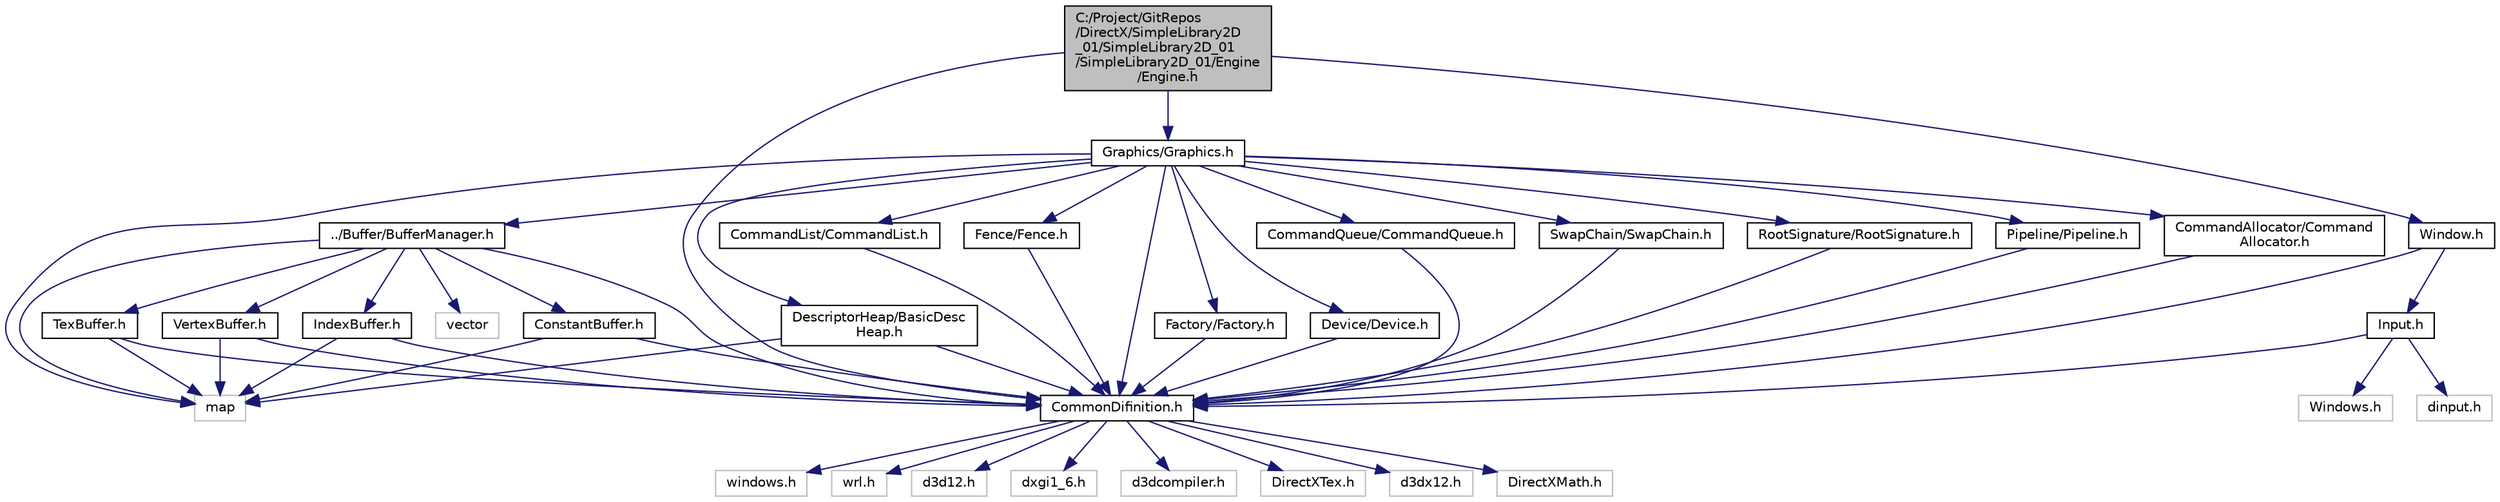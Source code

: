 digraph "C:/Project/GitRepos/DirectX/SimpleLibrary2D_01/SimpleLibrary2D_01/SimpleLibrary2D_01/Engine/Engine.h"
{
 // LATEX_PDF_SIZE
  edge [fontname="Helvetica",fontsize="10",labelfontname="Helvetica",labelfontsize="10"];
  node [fontname="Helvetica",fontsize="10",shape=record];
  Node1 [label="C:/Project/GitRepos\l/DirectX/SimpleLibrary2D\l_01/SimpleLibrary2D_01\l/SimpleLibrary2D_01/Engine\l/Engine.h",height=0.2,width=0.4,color="black", fillcolor="grey75", style="filled", fontcolor="black",tooltip="エンジンクラスの宣言"];
  Node1 -> Node2 [color="midnightblue",fontsize="10",style="solid"];
  Node2 [label="CommonDifinition.h",height=0.2,width=0.4,color="black", fillcolor="white", style="filled",URL="$_common_difinition_8h.html",tooltip=" "];
  Node2 -> Node3 [color="midnightblue",fontsize="10",style="solid"];
  Node3 [label="windows.h",height=0.2,width=0.4,color="grey75", fillcolor="white", style="filled",tooltip=" "];
  Node2 -> Node4 [color="midnightblue",fontsize="10",style="solid"];
  Node4 [label="wrl.h",height=0.2,width=0.4,color="grey75", fillcolor="white", style="filled",tooltip=" "];
  Node2 -> Node5 [color="midnightblue",fontsize="10",style="solid"];
  Node5 [label="d3d12.h",height=0.2,width=0.4,color="grey75", fillcolor="white", style="filled",tooltip=" "];
  Node2 -> Node6 [color="midnightblue",fontsize="10",style="solid"];
  Node6 [label="dxgi1_6.h",height=0.2,width=0.4,color="grey75", fillcolor="white", style="filled",tooltip=" "];
  Node2 -> Node7 [color="midnightblue",fontsize="10",style="solid"];
  Node7 [label="d3dcompiler.h",height=0.2,width=0.4,color="grey75", fillcolor="white", style="filled",tooltip=" "];
  Node2 -> Node8 [color="midnightblue",fontsize="10",style="solid"];
  Node8 [label="DirectXTex.h",height=0.2,width=0.4,color="grey75", fillcolor="white", style="filled",tooltip=" "];
  Node2 -> Node9 [color="midnightblue",fontsize="10",style="solid"];
  Node9 [label="d3dx12.h",height=0.2,width=0.4,color="grey75", fillcolor="white", style="filled",tooltip=" "];
  Node2 -> Node10 [color="midnightblue",fontsize="10",style="solid"];
  Node10 [label="DirectXMath.h",height=0.2,width=0.4,color="grey75", fillcolor="white", style="filled",tooltip=" "];
  Node1 -> Node11 [color="midnightblue",fontsize="10",style="solid"];
  Node11 [label="Graphics/Graphics.h",height=0.2,width=0.4,color="black", fillcolor="white", style="filled",URL="$_graphics_8h.html",tooltip=" "];
  Node11 -> Node12 [color="midnightblue",fontsize="10",style="solid"];
  Node12 [label="map",height=0.2,width=0.4,color="grey75", fillcolor="white", style="filled",tooltip=" "];
  Node11 -> Node2 [color="midnightblue",fontsize="10",style="solid"];
  Node11 -> Node13 [color="midnightblue",fontsize="10",style="solid"];
  Node13 [label="../Buffer/BufferManager.h",height=0.2,width=0.4,color="black", fillcolor="white", style="filled",URL="$_buffer_manager_8h.html",tooltip=" "];
  Node13 -> Node12 [color="midnightblue",fontsize="10",style="solid"];
  Node13 -> Node14 [color="midnightblue",fontsize="10",style="solid"];
  Node14 [label="vector",height=0.2,width=0.4,color="grey75", fillcolor="white", style="filled",tooltip=" "];
  Node13 -> Node2 [color="midnightblue",fontsize="10",style="solid"];
  Node13 -> Node15 [color="midnightblue",fontsize="10",style="solid"];
  Node15 [label="VertexBuffer.h",height=0.2,width=0.4,color="black", fillcolor="white", style="filled",URL="$_vertex_buffer_8h.html",tooltip="頂点バッファクラスの宣言"];
  Node15 -> Node12 [color="midnightblue",fontsize="10",style="solid"];
  Node15 -> Node2 [color="midnightblue",fontsize="10",style="solid"];
  Node13 -> Node16 [color="midnightblue",fontsize="10",style="solid"];
  Node16 [label="IndexBuffer.h",height=0.2,width=0.4,color="black", fillcolor="white", style="filled",URL="$_index_buffer_8h.html",tooltip="インデックスバッファークラスの宣言"];
  Node16 -> Node12 [color="midnightblue",fontsize="10",style="solid"];
  Node16 -> Node2 [color="midnightblue",fontsize="10",style="solid"];
  Node13 -> Node17 [color="midnightblue",fontsize="10",style="solid"];
  Node17 [label="TexBuffer.h",height=0.2,width=0.4,color="black", fillcolor="white", style="filled",URL="$_tex_buffer_8h.html",tooltip="テクスチャバッファークラスの宣言"];
  Node17 -> Node12 [color="midnightblue",fontsize="10",style="solid"];
  Node17 -> Node2 [color="midnightblue",fontsize="10",style="solid"];
  Node13 -> Node18 [color="midnightblue",fontsize="10",style="solid"];
  Node18 [label="ConstantBuffer.h",height=0.2,width=0.4,color="black", fillcolor="white", style="filled",URL="$_constant_buffer_8h.html",tooltip="コンスタントバッファークラスの宣言"];
  Node18 -> Node12 [color="midnightblue",fontsize="10",style="solid"];
  Node18 -> Node2 [color="midnightblue",fontsize="10",style="solid"];
  Node11 -> Node19 [color="midnightblue",fontsize="10",style="solid"];
  Node19 [label="Factory/Factory.h",height=0.2,width=0.4,color="black", fillcolor="white", style="filled",URL="$_factory_8h.html",tooltip=" "];
  Node19 -> Node2 [color="midnightblue",fontsize="10",style="solid"];
  Node11 -> Node20 [color="midnightblue",fontsize="10",style="solid"];
  Node20 [label="Device/Device.h",height=0.2,width=0.4,color="black", fillcolor="white", style="filled",URL="$_device_8h.html",tooltip=" "];
  Node20 -> Node2 [color="midnightblue",fontsize="10",style="solid"];
  Node11 -> Node21 [color="midnightblue",fontsize="10",style="solid"];
  Node21 [label="CommandQueue/CommandQueue.h",height=0.2,width=0.4,color="black", fillcolor="white", style="filled",URL="$_command_queue_8h.html",tooltip=" "];
  Node21 -> Node2 [color="midnightblue",fontsize="10",style="solid"];
  Node11 -> Node22 [color="midnightblue",fontsize="10",style="solid"];
  Node22 [label="SwapChain/SwapChain.h",height=0.2,width=0.4,color="black", fillcolor="white", style="filled",URL="$_swap_chain_8h.html",tooltip=" "];
  Node22 -> Node2 [color="midnightblue",fontsize="10",style="solid"];
  Node11 -> Node23 [color="midnightblue",fontsize="10",style="solid"];
  Node23 [label="RootSignature/RootSignature.h",height=0.2,width=0.4,color="black", fillcolor="white", style="filled",URL="$_root_signature_8h.html",tooltip=" "];
  Node23 -> Node2 [color="midnightblue",fontsize="10",style="solid"];
  Node11 -> Node24 [color="midnightblue",fontsize="10",style="solid"];
  Node24 [label="Pipeline/Pipeline.h",height=0.2,width=0.4,color="black", fillcolor="white", style="filled",URL="$_pipeline_8h.html",tooltip=" "];
  Node24 -> Node2 [color="midnightblue",fontsize="10",style="solid"];
  Node11 -> Node25 [color="midnightblue",fontsize="10",style="solid"];
  Node25 [label="CommandAllocator/Command\lAllocator.h",height=0.2,width=0.4,color="black", fillcolor="white", style="filled",URL="$_command_allocator_8h.html",tooltip=" "];
  Node25 -> Node2 [color="midnightblue",fontsize="10",style="solid"];
  Node11 -> Node26 [color="midnightblue",fontsize="10",style="solid"];
  Node26 [label="CommandList/CommandList.h",height=0.2,width=0.4,color="black", fillcolor="white", style="filled",URL="$_command_list_8h.html",tooltip=" "];
  Node26 -> Node2 [color="midnightblue",fontsize="10",style="solid"];
  Node11 -> Node27 [color="midnightblue",fontsize="10",style="solid"];
  Node27 [label="Fence/Fence.h",height=0.2,width=0.4,color="black", fillcolor="white", style="filled",URL="$_fence_8h.html",tooltip=" "];
  Node27 -> Node2 [color="midnightblue",fontsize="10",style="solid"];
  Node11 -> Node28 [color="midnightblue",fontsize="10",style="solid"];
  Node28 [label="DescriptorHeap/BasicDesc\lHeap.h",height=0.2,width=0.4,color="black", fillcolor="white", style="filled",URL="$_basic_desc_heap_8h.html",tooltip=" "];
  Node28 -> Node12 [color="midnightblue",fontsize="10",style="solid"];
  Node28 -> Node2 [color="midnightblue",fontsize="10",style="solid"];
  Node1 -> Node29 [color="midnightblue",fontsize="10",style="solid"];
  Node29 [label="Window.h",height=0.2,width=0.4,color="black", fillcolor="white", style="filled",URL="$_window_8h.html",tooltip=" "];
  Node29 -> Node2 [color="midnightblue",fontsize="10",style="solid"];
  Node29 -> Node30 [color="midnightblue",fontsize="10",style="solid"];
  Node30 [label="Input.h",height=0.2,width=0.4,color="black", fillcolor="white", style="filled",URL="$_input_8h.html",tooltip=" "];
  Node30 -> Node31 [color="midnightblue",fontsize="10",style="solid"];
  Node31 [label="Windows.h",height=0.2,width=0.4,color="grey75", fillcolor="white", style="filled",tooltip=" "];
  Node30 -> Node32 [color="midnightblue",fontsize="10",style="solid"];
  Node32 [label="dinput.h",height=0.2,width=0.4,color="grey75", fillcolor="white", style="filled",tooltip=" "];
  Node30 -> Node2 [color="midnightblue",fontsize="10",style="solid"];
}
